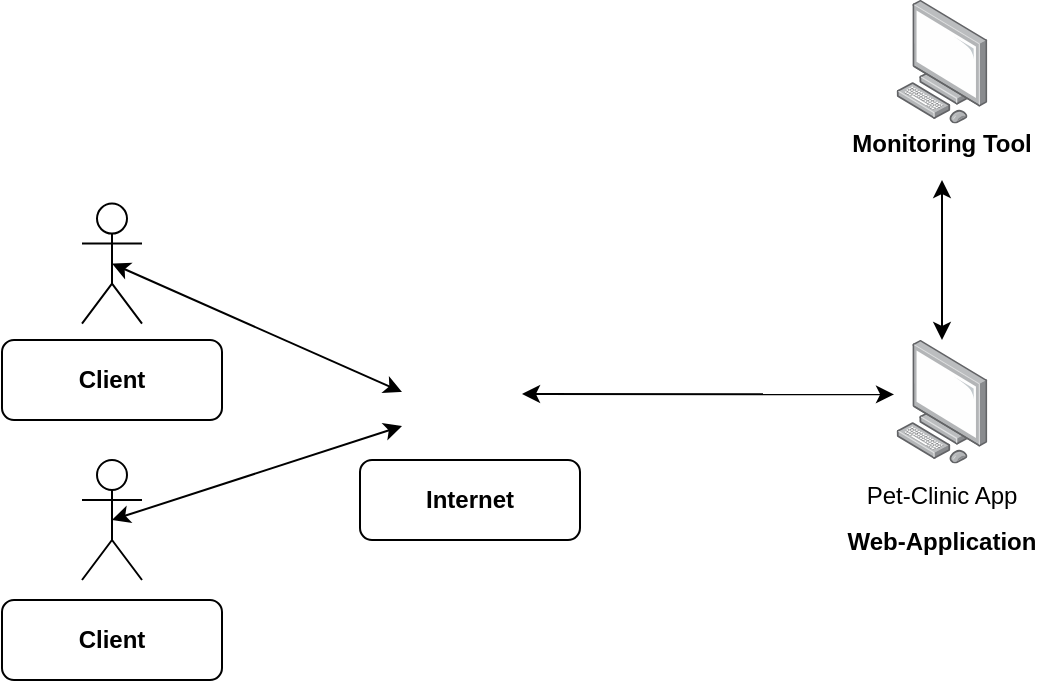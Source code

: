 <mxfile version="21.6.6" type="github">
  <diagram name="Page-1" id="biT-YGSAKw_1VXWfMTr1">
    <mxGraphModel dx="1050" dy="574" grid="1" gridSize="10" guides="1" tooltips="1" connect="1" arrows="1" fold="1" page="1" pageScale="1" pageWidth="850" pageHeight="1100" math="0" shadow="0">
      <root>
        <mxCell id="0" />
        <mxCell id="1" parent="0" />
        <mxCell id="zbKXCMnSr81tl0BGBho--5" value="Pet-Clinic App&lt;br&gt;" style="rounded=1;whiteSpace=wrap;html=1;fillColor=none;strokeColor=none;" vertex="1" parent="1">
          <mxGeometry x="450.0" y="238.2" width="120" height="60" as="geometry" />
        </mxCell>
        <mxCell id="zbKXCMnSr81tl0BGBho--1" value="" style="image;points=[];aspect=fixed;html=1;align=center;shadow=0;dashed=0;image=img/lib/allied_telesis/computer_and_terminals/Personal_Computer.svg;" vertex="1" parent="1">
          <mxGeometry x="487.2" y="190" width="45.6" height="61.8" as="geometry" />
        </mxCell>
        <mxCell id="zbKXCMnSr81tl0BGBho--7" value="" style="image;points=[];aspect=fixed;html=1;align=center;shadow=0;dashed=0;image=img/lib/allied_telesis/computer_and_terminals/Personal_Computer.svg;" vertex="1" parent="1">
          <mxGeometry x="487.2" y="20" width="45.6" height="61.8" as="geometry" />
        </mxCell>
        <mxCell id="zbKXCMnSr81tl0BGBho--8" value="&lt;b&gt;Monitoring Tool&lt;/b&gt;" style="rounded=1;whiteSpace=wrap;html=1;fillColor=none;strokeColor=none;" vertex="1" parent="1">
          <mxGeometry x="450.0" y="61.8" width="120" height="60" as="geometry" />
        </mxCell>
        <mxCell id="zbKXCMnSr81tl0BGBho--11" value="&lt;b&gt;Web-Application&lt;br&gt;&lt;br&gt;&lt;/b&gt;" style="rounded=1;whiteSpace=wrap;html=1;fillColor=none;strokeColor=none;" vertex="1" parent="1">
          <mxGeometry x="450.0" y="268.2" width="120" height="60" as="geometry" />
        </mxCell>
        <mxCell id="zbKXCMnSr81tl0BGBho--15" value="Actor" style="shape=umlActor;verticalLabelPosition=bottom;verticalAlign=top;html=1;outlineConnect=0;" vertex="1" parent="1">
          <mxGeometry x="80" y="250" width="30" height="60" as="geometry" />
        </mxCell>
        <mxCell id="zbKXCMnSr81tl0BGBho--16" value="Actor" style="shape=umlActor;verticalLabelPosition=bottom;verticalAlign=top;html=1;outlineConnect=0;" vertex="1" parent="1">
          <mxGeometry x="80" y="121.8" width="30" height="60" as="geometry" />
        </mxCell>
        <mxCell id="zbKXCMnSr81tl0BGBho--19" value="" style="shape=image;html=1;verticalAlign=top;verticalLabelPosition=bottom;labelBackgroundColor=#ffffff;imageAspect=0;aspect=fixed;image=https://cdn2.iconfinder.com/data/icons/whcompare-isometric-web-hosting-servers/50/connected-globe-128.png" vertex="1" parent="1">
          <mxGeometry x="240" y="182" width="68" height="68" as="geometry" />
        </mxCell>
        <mxCell id="zbKXCMnSr81tl0BGBho--22" value="&lt;b&gt;Client&lt;/b&gt;" style="rounded=1;whiteSpace=wrap;html=1;" vertex="1" parent="1">
          <mxGeometry x="40" y="190" width="110" height="40" as="geometry" />
        </mxCell>
        <mxCell id="zbKXCMnSr81tl0BGBho--26" value="&lt;b&gt;Client&lt;/b&gt;" style="rounded=1;whiteSpace=wrap;html=1;" vertex="1" parent="1">
          <mxGeometry x="40" y="320" width="110" height="40" as="geometry" />
        </mxCell>
        <mxCell id="zbKXCMnSr81tl0BGBho--27" value="&lt;b&gt;Internet&lt;/b&gt;" style="rounded=1;whiteSpace=wrap;html=1;" vertex="1" parent="1">
          <mxGeometry x="219" y="250" width="110" height="40" as="geometry" />
        </mxCell>
        <mxCell id="zbKXCMnSr81tl0BGBho--29" value="" style="endArrow=classic;startArrow=classic;html=1;rounded=0;entryX=0;entryY=0.75;entryDx=0;entryDy=0;exitX=0.5;exitY=0.5;exitDx=0;exitDy=0;exitPerimeter=0;" edge="1" parent="1" source="zbKXCMnSr81tl0BGBho--15" target="zbKXCMnSr81tl0BGBho--19">
          <mxGeometry width="50" height="50" relative="1" as="geometry">
            <mxPoint x="140" y="320" as="sourcePoint" />
            <mxPoint x="190" y="270" as="targetPoint" />
          </mxGeometry>
        </mxCell>
        <mxCell id="zbKXCMnSr81tl0BGBho--30" value="" style="endArrow=classic;startArrow=classic;html=1;rounded=0;entryX=0;entryY=0.5;entryDx=0;entryDy=0;exitX=0.5;exitY=0.5;exitDx=0;exitDy=0;exitPerimeter=0;" edge="1" parent="1" source="zbKXCMnSr81tl0BGBho--16" target="zbKXCMnSr81tl0BGBho--19">
          <mxGeometry width="50" height="50" relative="1" as="geometry">
            <mxPoint x="119" y="182" as="sourcePoint" />
            <mxPoint x="219" y="95" as="targetPoint" />
          </mxGeometry>
        </mxCell>
        <mxCell id="zbKXCMnSr81tl0BGBho--31" value="" style="endArrow=classic;startArrow=classic;html=1;rounded=0;entryX=-0.026;entryY=0.44;entryDx=0;entryDy=0;entryPerimeter=0;" edge="1" parent="1" target="zbKXCMnSr81tl0BGBho--1">
          <mxGeometry width="50" height="50" relative="1" as="geometry">
            <mxPoint x="300" y="217" as="sourcePoint" />
            <mxPoint x="450" y="274" as="targetPoint" />
          </mxGeometry>
        </mxCell>
        <mxCell id="zbKXCMnSr81tl0BGBho--32" value="" style="endArrow=classic;startArrow=classic;html=1;rounded=0;" edge="1" parent="1">
          <mxGeometry width="50" height="50" relative="1" as="geometry">
            <mxPoint x="510" y="190" as="sourcePoint" />
            <mxPoint x="510" y="110" as="targetPoint" />
          </mxGeometry>
        </mxCell>
      </root>
    </mxGraphModel>
  </diagram>
</mxfile>
